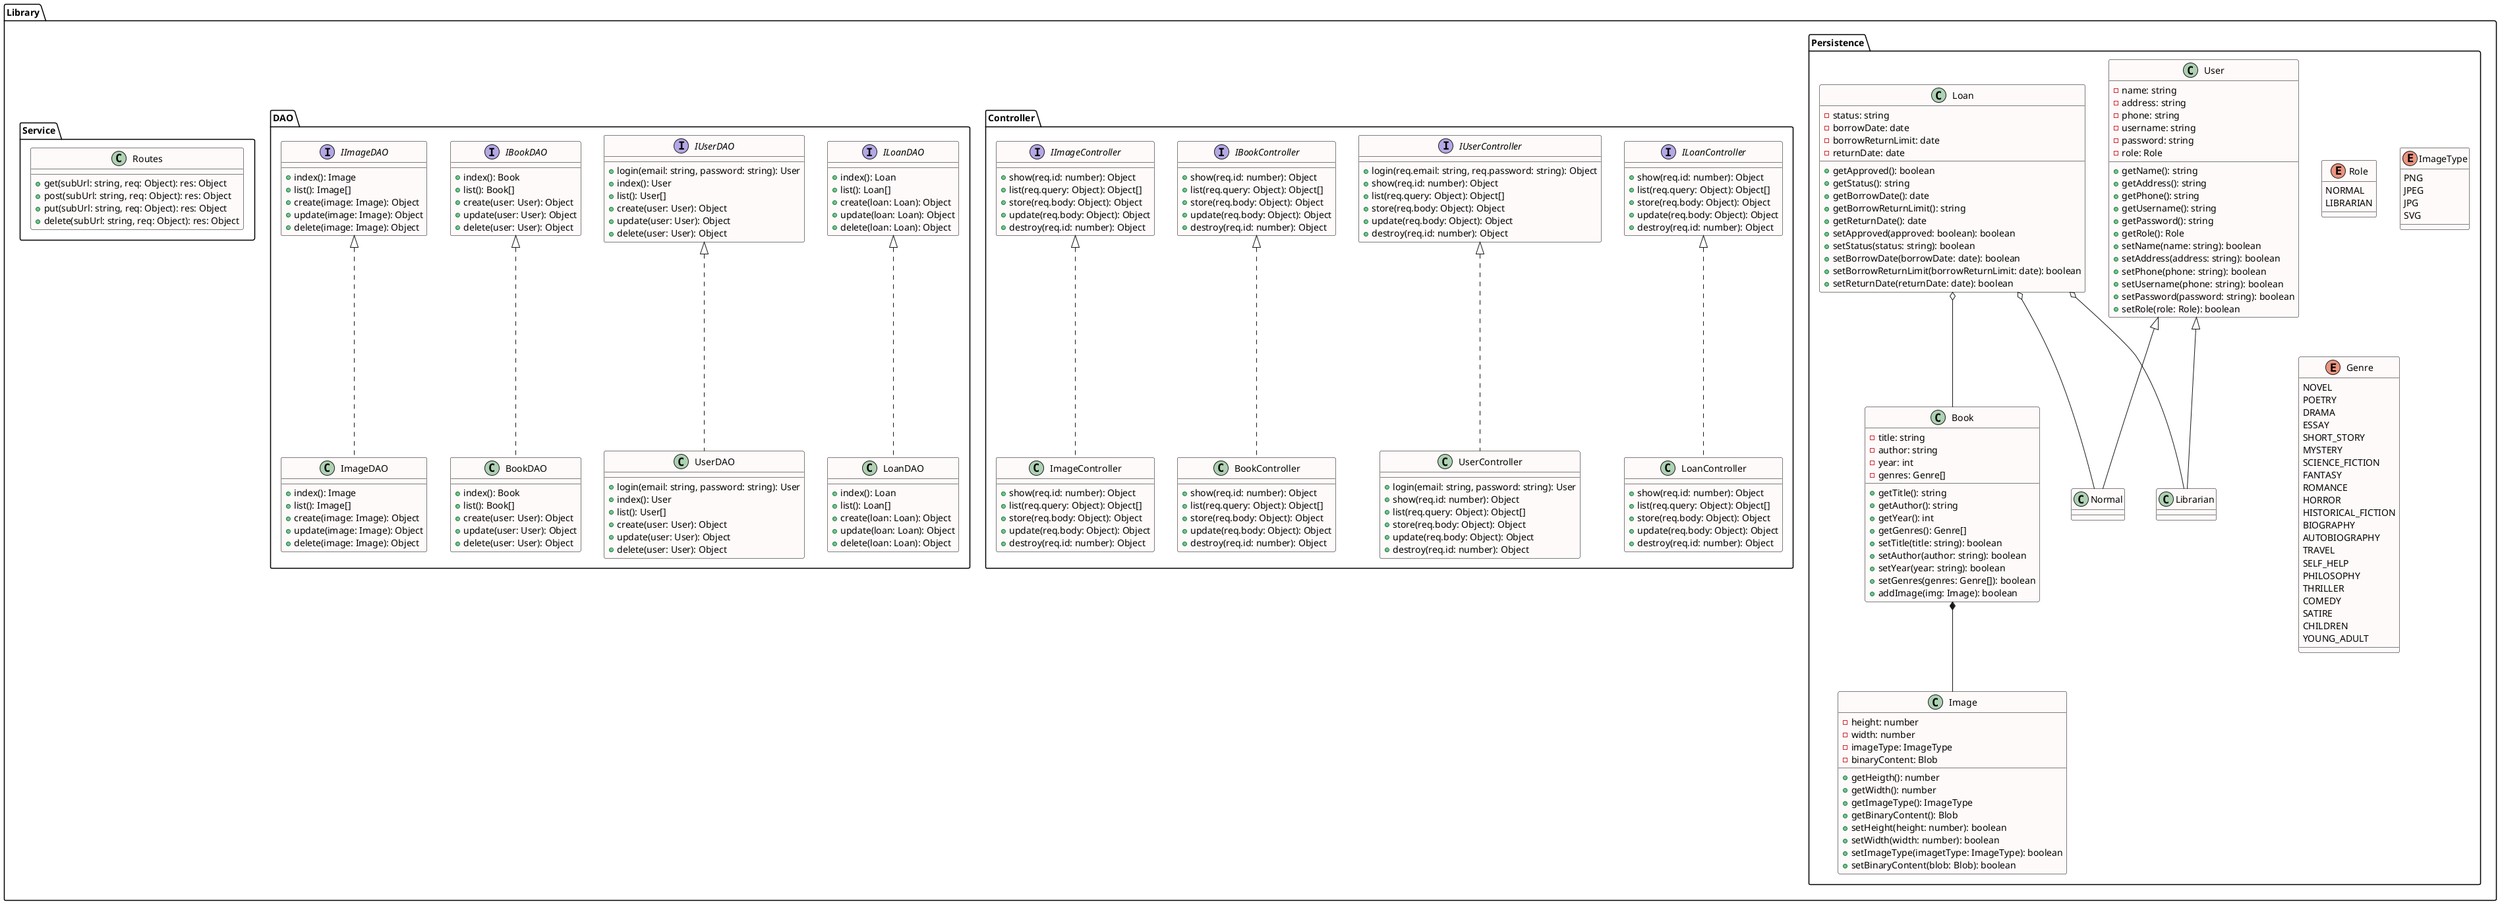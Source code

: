 @startuml es2
skinparam class {
    BackgroundColor Snow
    BorderColor Black
}

package Library {
    package Persistence {
        class User {
            - name: string
            - address: string
            - phone: string
            - username: string
            - password: string
            - role: Role
            + getName(): string
            + getAddress(): string
            + getPhone(): string
            + getUsername(): string
            + getPassword(): string
            + getRole(): Role
            + setName(name: string): boolean
            + setAddress(address: string): boolean
            + setPhone(phone: string): boolean
            + setUsername(phone: string): boolean
            + setPassword(password: string): boolean
            + setRole(role: Role): boolean
        }

        class Image {
            - height: number
            - width: number
            - imageType: ImageType
            - binaryContent: Blob
            + getHeigth(): number
            + getWidth(): number
            + getImageType(): ImageType
            + getBinaryContent(): Blob
            + setHeight(height: number): boolean
            + setWidth(width: number): boolean
            + setImageType(imagetType: ImageType): boolean
            + setBinaryContent(blob: Blob): boolean
        }
        class Book {
            - title: string
            - author: string
            - year: int
            - genres: Genre[]
            + getTitle(): string
            + getAuthor(): string
            + getYear(): int
            + getGenres(): Genre[]
            + setTitle(title: string): boolean
            + setAuthor(author: string): boolean
            + setYear(year: string): boolean
            + setGenres(genres: Genre[]): boolean
            + addImage(img: Image): boolean
        }

        class Normal extends User {}

        class Librarian extends User {}

        class Loan {
            - status: string
            - borrowDate: date
            - borrowReturnLimit: date
            - returnDate: date
            + getApproved(): boolean
            + getStatus(): string
            + getBorrowDate(): date
            + getBorrowReturnLimit(): string
            + getReturnDate(): date
            + setApproved(approved: boolean): boolean
            + setStatus(status: string): boolean
            + setBorrowDate(borrowDate: date): boolean
            + setBorrowReturnLimit(borrowReturnLimit: date): boolean
            + setReturnDate(returnDate: date): boolean
        }

        enum Role {
            NORMAL
            LIBRARIAN
        }

        enum ImageType {
            PNG
            JPEG
            JPG
            SVG
        }

        enum Genre {
            NOVEL
            POETRY
            DRAMA
            ESSAY
            SHORT_STORY
            MYSTERY
            SCIENCE_FICTION
            FANTASY
            ROMANCE
            HORROR
            HISTORICAL_FICTION
            BIOGRAPHY
            AUTOBIOGRAPHY
            TRAVEL
            SELF_HELP
            PHILOSOPHY
            THRILLER
            COMEDY
            SATIRE
            CHILDREN
            YOUNG_ADULT
        }

        Loan o-- Book
        Loan o-- Normal
        Loan o-- Librarian

        Book *-- Image
    }

    package Controller {
        interface ILoanController {
            + show(req.id: number): Object
            + list(req.query: Object): Object[]
            + store(req.body: Object): Object
            + update(req.body: Object): Object
            + destroy(req.id: number): Object
        }

        class LoanController implements ILoanController {
            + show(req.id: number): Object
            + list(req.query: Object): Object[]
            + store(req.body: Object): Object
            + update(req.body: Object): Object
            + destroy(req.id: number): Object
        }

        interface IUserController {
            + login(req.email: string, req.password: string): Object
            + show(req.id: number): Object
            + list(req.query: Object): Object[]
            + store(req.body: Object): Object
            + update(req.body: Object): Object
            + destroy(req.id: number): Object
        }

        class UserController implements IUserController {
            + login(email: string, password: string): User
            + show(req.id: number): Object
            + list(req.query: Object): Object[]
            + store(req.body: Object): Object
            + update(req.body: Object): Object
            + destroy(req.id: number): Object
        }
        
        interface IBookController {
            + show(req.id: number): Object
            + list(req.query: Object): Object[]
            + store(req.body: Object): Object
            + update(req.body: Object): Object
            + destroy(req.id: number): Object
        }
        
        class BookController implements IBookController {
            + show(req.id: number): Object
            + list(req.query: Object): Object[]
            + store(req.body: Object): Object
            + update(req.body: Object): Object
            + destroy(req.id: number): Object
        }

        interface IImageController {
            + show(req.id: number): Object
            + list(req.query: Object): Object[]
            + store(req.body: Object): Object
            + update(req.body: Object): Object
            + destroy(req.id: number): Object
        }
        
        class ImageController implements IImageController {
            + show(req.id: number): Object
            + list(req.query: Object): Object[]
            + store(req.body: Object): Object
            + update(req.body: Object): Object
            + destroy(req.id: number): Object
        }
    }

    package DAO {
        interface ILoanDAO {
            + index(): Loan
            + list(): Loan[]
            + create(loan: Loan): Object
            + update(loan: Loan): Object
            + delete(loan: Loan): Object
        }

        class LoanDAO implements ILoanDAO {
            + index(): Loan
            + list(): Loan[]
            + create(loan: Loan): Object
            + update(loan: Loan): Object
            + delete(loan: Loan): Object
        }

        interface IUserDAO {
            + login(email: string, password: string): User
            + index(): User
            + list(): User[]
            + create(user: User): Object
            + update(user: User): Object
            + delete(user: User): Object
        }

        class UserDAO implements IUserDAO {
            + login(email: string, password: string): User
            + index(): User
            + list(): User[]
            + create(user: User): Object
            + update(user: User): Object
            + delete(user: User): Object
        }
        
        interface IBookDAO {
            + index(): Book
            + list(): Book[]
            + create(user: User): Object
            + update(user: User): Object
            + delete(user: User): Object
        }
        
        class BookDAO implements IBookDAO {
             + index(): Book
            + list(): Book[]
            + create(user: User): Object
            + update(user: User): Object
            + delete(user: User): Object
        }

        interface IImageDAO {
            + index(): Image
            + list(): Image[]
            + create(image: Image): Object
            + update(image: Image): Object
            + delete(image: Image): Object
        }
        
        class ImageDAO implements IImageDAO {
             + index(): Image
            + list(): Image[]
            + create(image: Image): Object
            + update(image: Image): Object
            + delete(image: Image): Object
        }
    }

    package Service {
        class Routes {
            + get(subUrl: string, req: Object): res: Object
            + post(subUrl: string, req: Object): res: Object
            + put(subUrl: string, req: Object): res: Object
            + delete(subUrl: string, req: Object): res: Object
        }
    }
}
@enduml